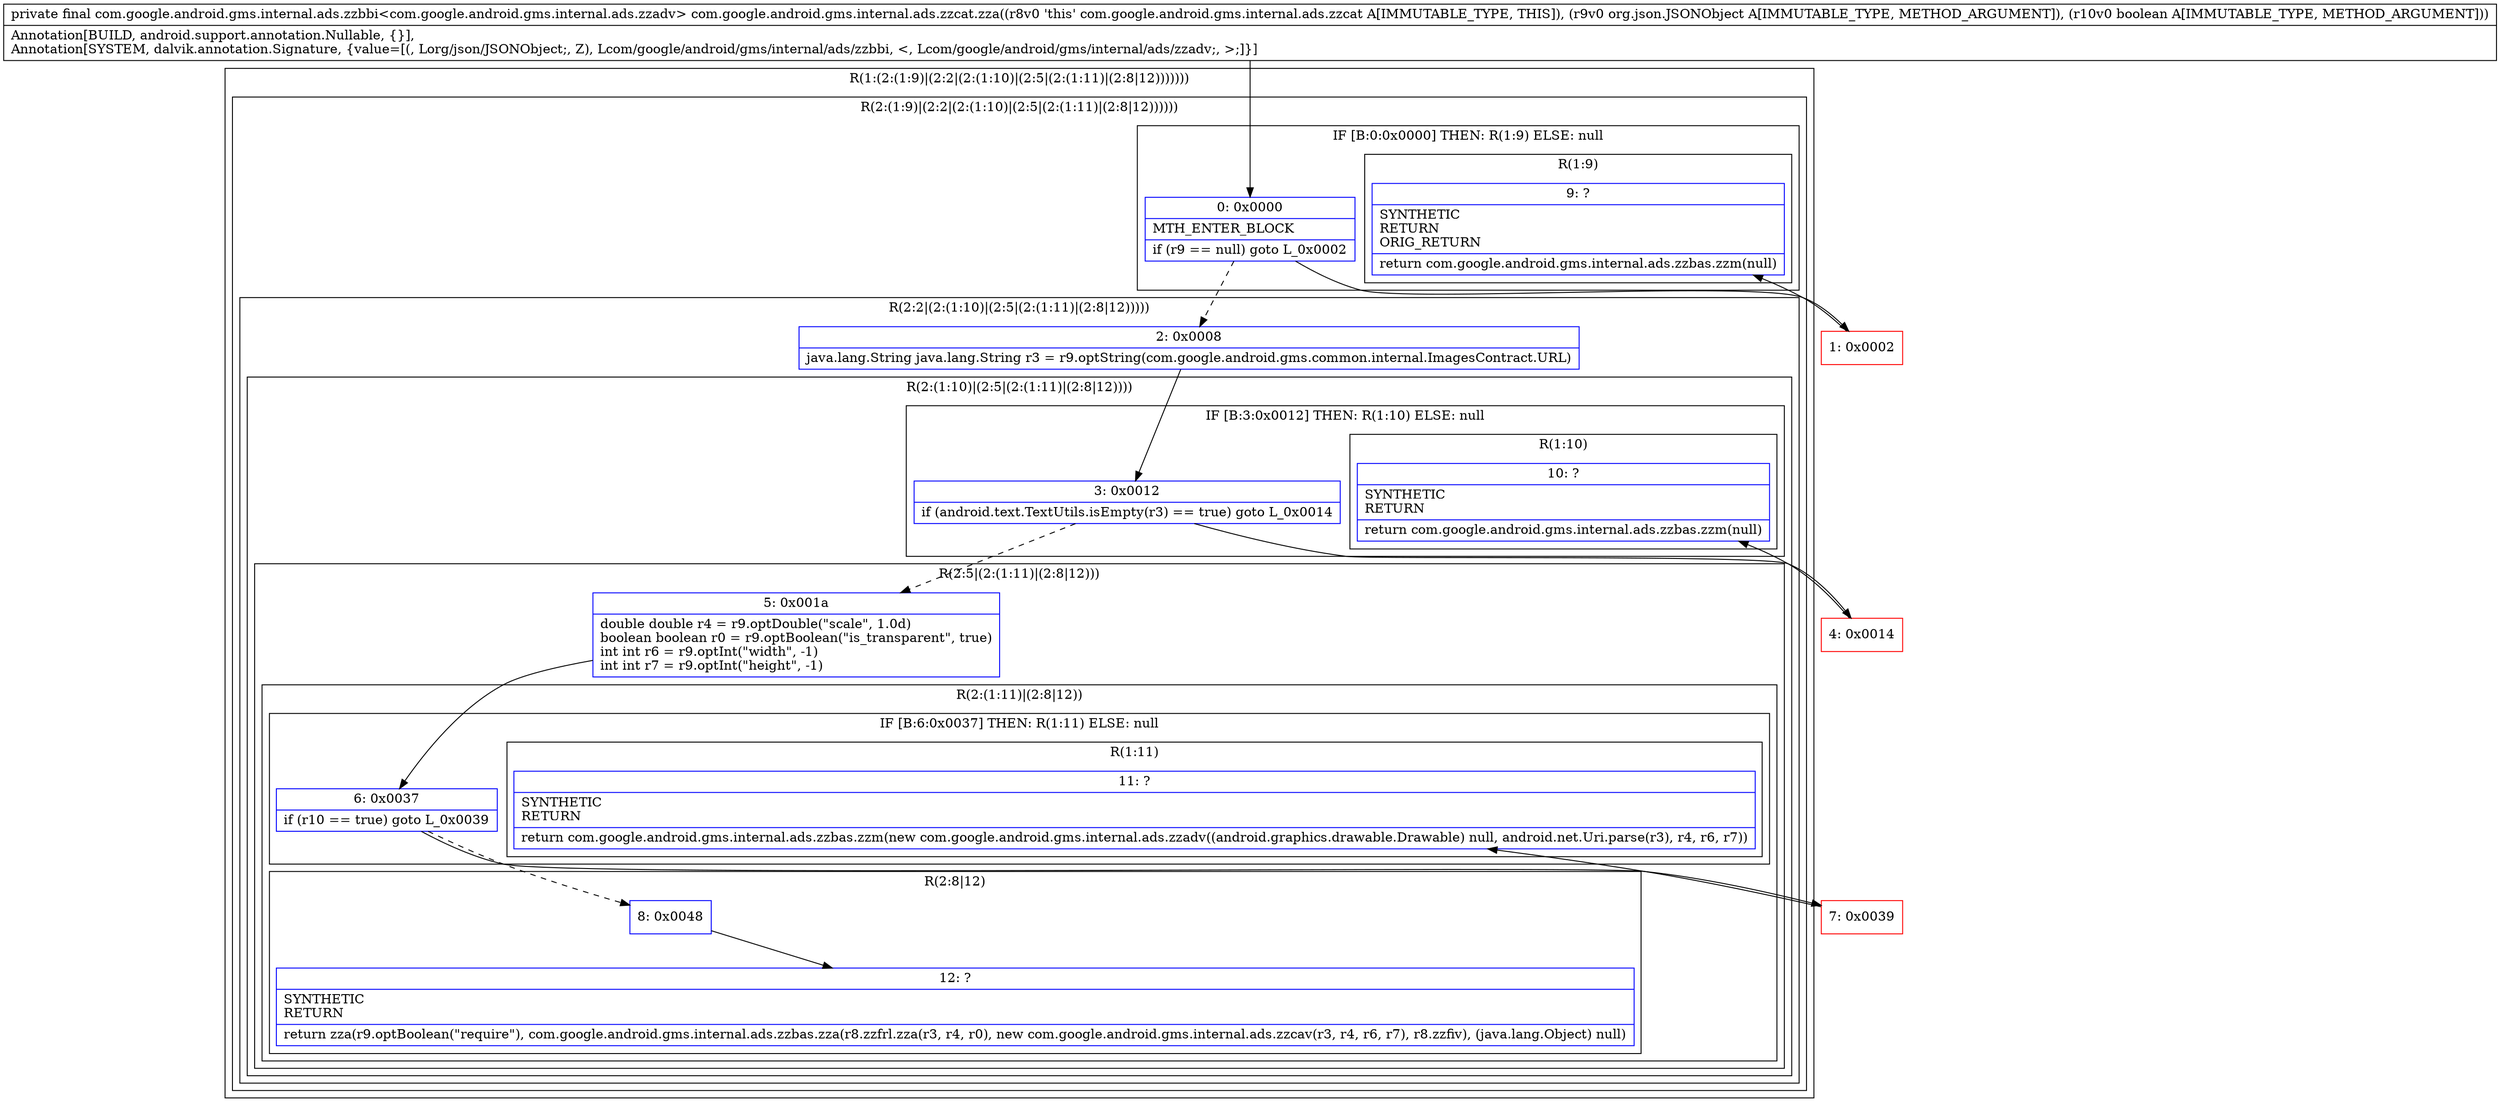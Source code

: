 digraph "CFG forcom.google.android.gms.internal.ads.zzcat.zza(Lorg\/json\/JSONObject;Z)Lcom\/google\/android\/gms\/internal\/ads\/zzbbi;" {
subgraph cluster_Region_1305150794 {
label = "R(1:(2:(1:9)|(2:2|(2:(1:10)|(2:5|(2:(1:11)|(2:8|12)))))))";
node [shape=record,color=blue];
subgraph cluster_Region_1221069357 {
label = "R(2:(1:9)|(2:2|(2:(1:10)|(2:5|(2:(1:11)|(2:8|12))))))";
node [shape=record,color=blue];
subgraph cluster_IfRegion_1838506306 {
label = "IF [B:0:0x0000] THEN: R(1:9) ELSE: null";
node [shape=record,color=blue];
Node_0 [shape=record,label="{0\:\ 0x0000|MTH_ENTER_BLOCK\l|if (r9 == null) goto L_0x0002\l}"];
subgraph cluster_Region_1453923317 {
label = "R(1:9)";
node [shape=record,color=blue];
Node_9 [shape=record,label="{9\:\ ?|SYNTHETIC\lRETURN\lORIG_RETURN\l|return com.google.android.gms.internal.ads.zzbas.zzm(null)\l}"];
}
}
subgraph cluster_Region_290631681 {
label = "R(2:2|(2:(1:10)|(2:5|(2:(1:11)|(2:8|12)))))";
node [shape=record,color=blue];
Node_2 [shape=record,label="{2\:\ 0x0008|java.lang.String java.lang.String r3 = r9.optString(com.google.android.gms.common.internal.ImagesContract.URL)\l}"];
subgraph cluster_Region_1138599231 {
label = "R(2:(1:10)|(2:5|(2:(1:11)|(2:8|12))))";
node [shape=record,color=blue];
subgraph cluster_IfRegion_1499055088 {
label = "IF [B:3:0x0012] THEN: R(1:10) ELSE: null";
node [shape=record,color=blue];
Node_3 [shape=record,label="{3\:\ 0x0012|if (android.text.TextUtils.isEmpty(r3) == true) goto L_0x0014\l}"];
subgraph cluster_Region_1271678475 {
label = "R(1:10)";
node [shape=record,color=blue];
Node_10 [shape=record,label="{10\:\ ?|SYNTHETIC\lRETURN\l|return com.google.android.gms.internal.ads.zzbas.zzm(null)\l}"];
}
}
subgraph cluster_Region_1982471506 {
label = "R(2:5|(2:(1:11)|(2:8|12)))";
node [shape=record,color=blue];
Node_5 [shape=record,label="{5\:\ 0x001a|double double r4 = r9.optDouble(\"scale\", 1.0d)\lboolean boolean r0 = r9.optBoolean(\"is_transparent\", true)\lint int r6 = r9.optInt(\"width\", \-1)\lint int r7 = r9.optInt(\"height\", \-1)\l}"];
subgraph cluster_Region_227909953 {
label = "R(2:(1:11)|(2:8|12))";
node [shape=record,color=blue];
subgraph cluster_IfRegion_335377845 {
label = "IF [B:6:0x0037] THEN: R(1:11) ELSE: null";
node [shape=record,color=blue];
Node_6 [shape=record,label="{6\:\ 0x0037|if (r10 == true) goto L_0x0039\l}"];
subgraph cluster_Region_1087330955 {
label = "R(1:11)";
node [shape=record,color=blue];
Node_11 [shape=record,label="{11\:\ ?|SYNTHETIC\lRETURN\l|return com.google.android.gms.internal.ads.zzbas.zzm(new com.google.android.gms.internal.ads.zzadv((android.graphics.drawable.Drawable) null, android.net.Uri.parse(r3), r4, r6, r7))\l}"];
}
}
subgraph cluster_Region_1929148852 {
label = "R(2:8|12)";
node [shape=record,color=blue];
Node_8 [shape=record,label="{8\:\ 0x0048}"];
Node_12 [shape=record,label="{12\:\ ?|SYNTHETIC\lRETURN\l|return zza(r9.optBoolean(\"require\"), com.google.android.gms.internal.ads.zzbas.zza(r8.zzfrl.zza(r3, r4, r0), new com.google.android.gms.internal.ads.zzcav(r3, r4, r6, r7), r8.zzfiv), (java.lang.Object) null)\l}"];
}
}
}
}
}
}
}
Node_1 [shape=record,color=red,label="{1\:\ 0x0002}"];
Node_4 [shape=record,color=red,label="{4\:\ 0x0014}"];
Node_7 [shape=record,color=red,label="{7\:\ 0x0039}"];
MethodNode[shape=record,label="{private final com.google.android.gms.internal.ads.zzbbi\<com.google.android.gms.internal.ads.zzadv\> com.google.android.gms.internal.ads.zzcat.zza((r8v0 'this' com.google.android.gms.internal.ads.zzcat A[IMMUTABLE_TYPE, THIS]), (r9v0 org.json.JSONObject A[IMMUTABLE_TYPE, METHOD_ARGUMENT]), (r10v0 boolean A[IMMUTABLE_TYPE, METHOD_ARGUMENT]))  | Annotation[BUILD, android.support.annotation.Nullable, \{\}], \lAnnotation[SYSTEM, dalvik.annotation.Signature, \{value=[(, Lorg\/json\/JSONObject;, Z), Lcom\/google\/android\/gms\/internal\/ads\/zzbbi, \<, Lcom\/google\/android\/gms\/internal\/ads\/zzadv;, \>;]\}]\l}"];
MethodNode -> Node_0;
Node_0 -> Node_1;
Node_0 -> Node_2[style=dashed];
Node_2 -> Node_3;
Node_3 -> Node_4;
Node_3 -> Node_5[style=dashed];
Node_5 -> Node_6;
Node_6 -> Node_7;
Node_6 -> Node_8[style=dashed];
Node_8 -> Node_12;
Node_1 -> Node_9;
Node_4 -> Node_10;
Node_7 -> Node_11;
}

